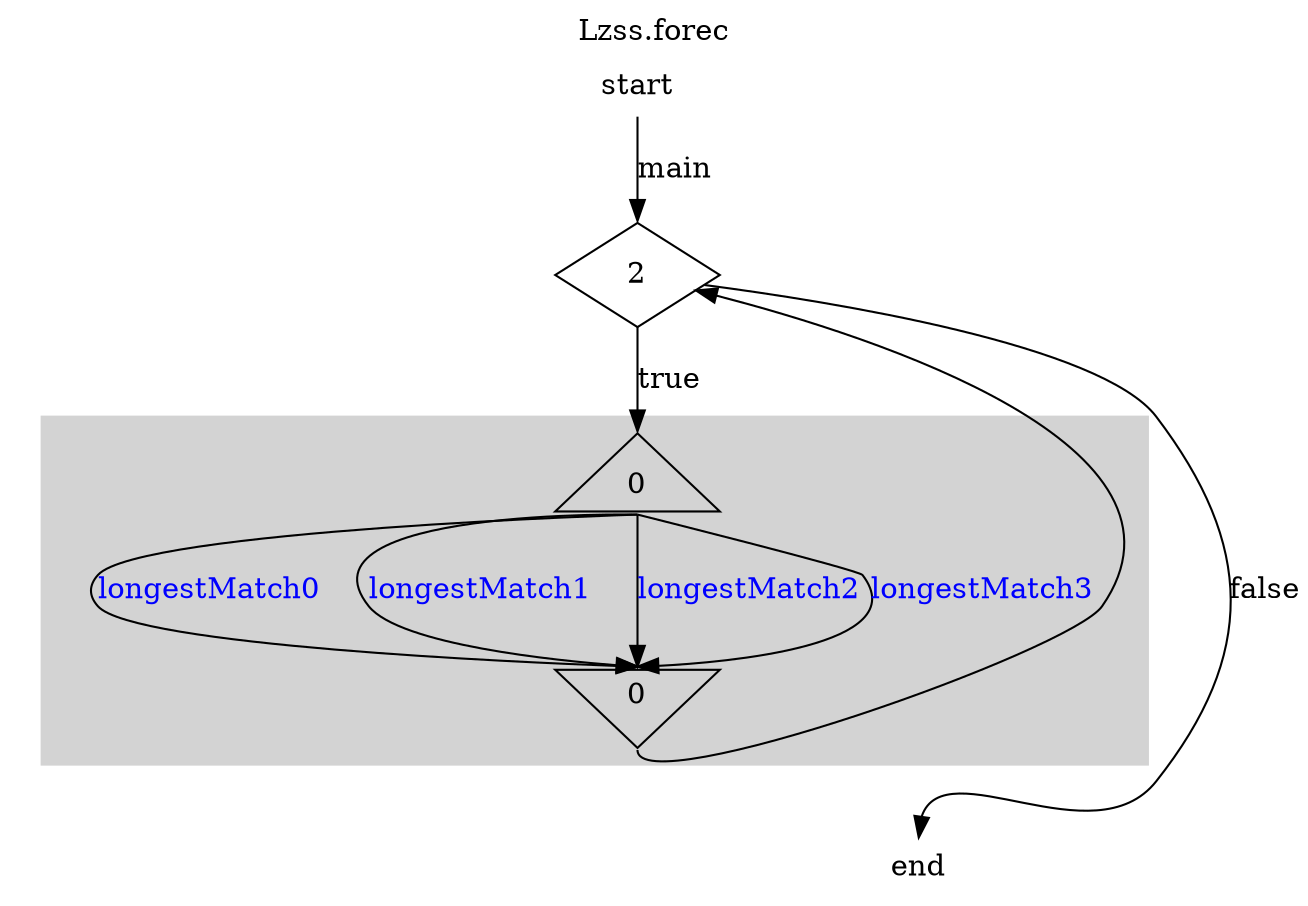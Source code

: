 digraph "Lzss" {
	ordering = out

	labeljust = l
	node [shape = box, fixedsize = true, height = 0.7, width = 1.1]

	start [shape = plaintext, height = 0.4]

	start -> while_2_0 [label = main, headport = n, tailport = s, weight = 2]
	subgraph cluster_while_2_0 {
		style = invis
		while_2_0 [label = 2, shape = diamond]
		while_2_0 -> par0_0Start [label = true, headport = n, tailport = s, weight = 2]
		subgraph cluster_par0_0 {
			style = filled
			color = lightgrey

			par0_0Start [label = 0, shape = triangle]
			par0_0End [label = 0, shape = invtriangle]

			par0_0Start -> par0_0End [label = longestMatch0, fontcolor = blue, sametail = 0, samehead = 0, headport = n, tailport = s]

			par0_0Start -> par0_0End [label = longestMatch1, fontcolor = blue, sametail = 0, samehead = 0, headport = n, tailport = s]

			par0_0Start -> par0_0End [label = longestMatch2, fontcolor = blue, sametail = 0, samehead = 0, headport = n, tailport = s]

			par0_0Start -> par0_0End [label = longestMatch3, fontcolor = blue, sametail = 0, samehead = 0, headport = n, tailport = s]
		}
		{
			edge[style = invis]
		}
		par0_0End -> while_2_0 [/*headport = w,*/ constraint = false, tailport = s]
	}
	while_2_0 -> end [label = false, headport = n/*, tailport = e*/]

	end [shape = plaintext, height = 0.4]
	{
		edge[style = invis]
		start -> while_2_0
		par0_0End -> end
	}
	label = "Lzss.forec"
	labelloc = t
	labeljust = c
}
